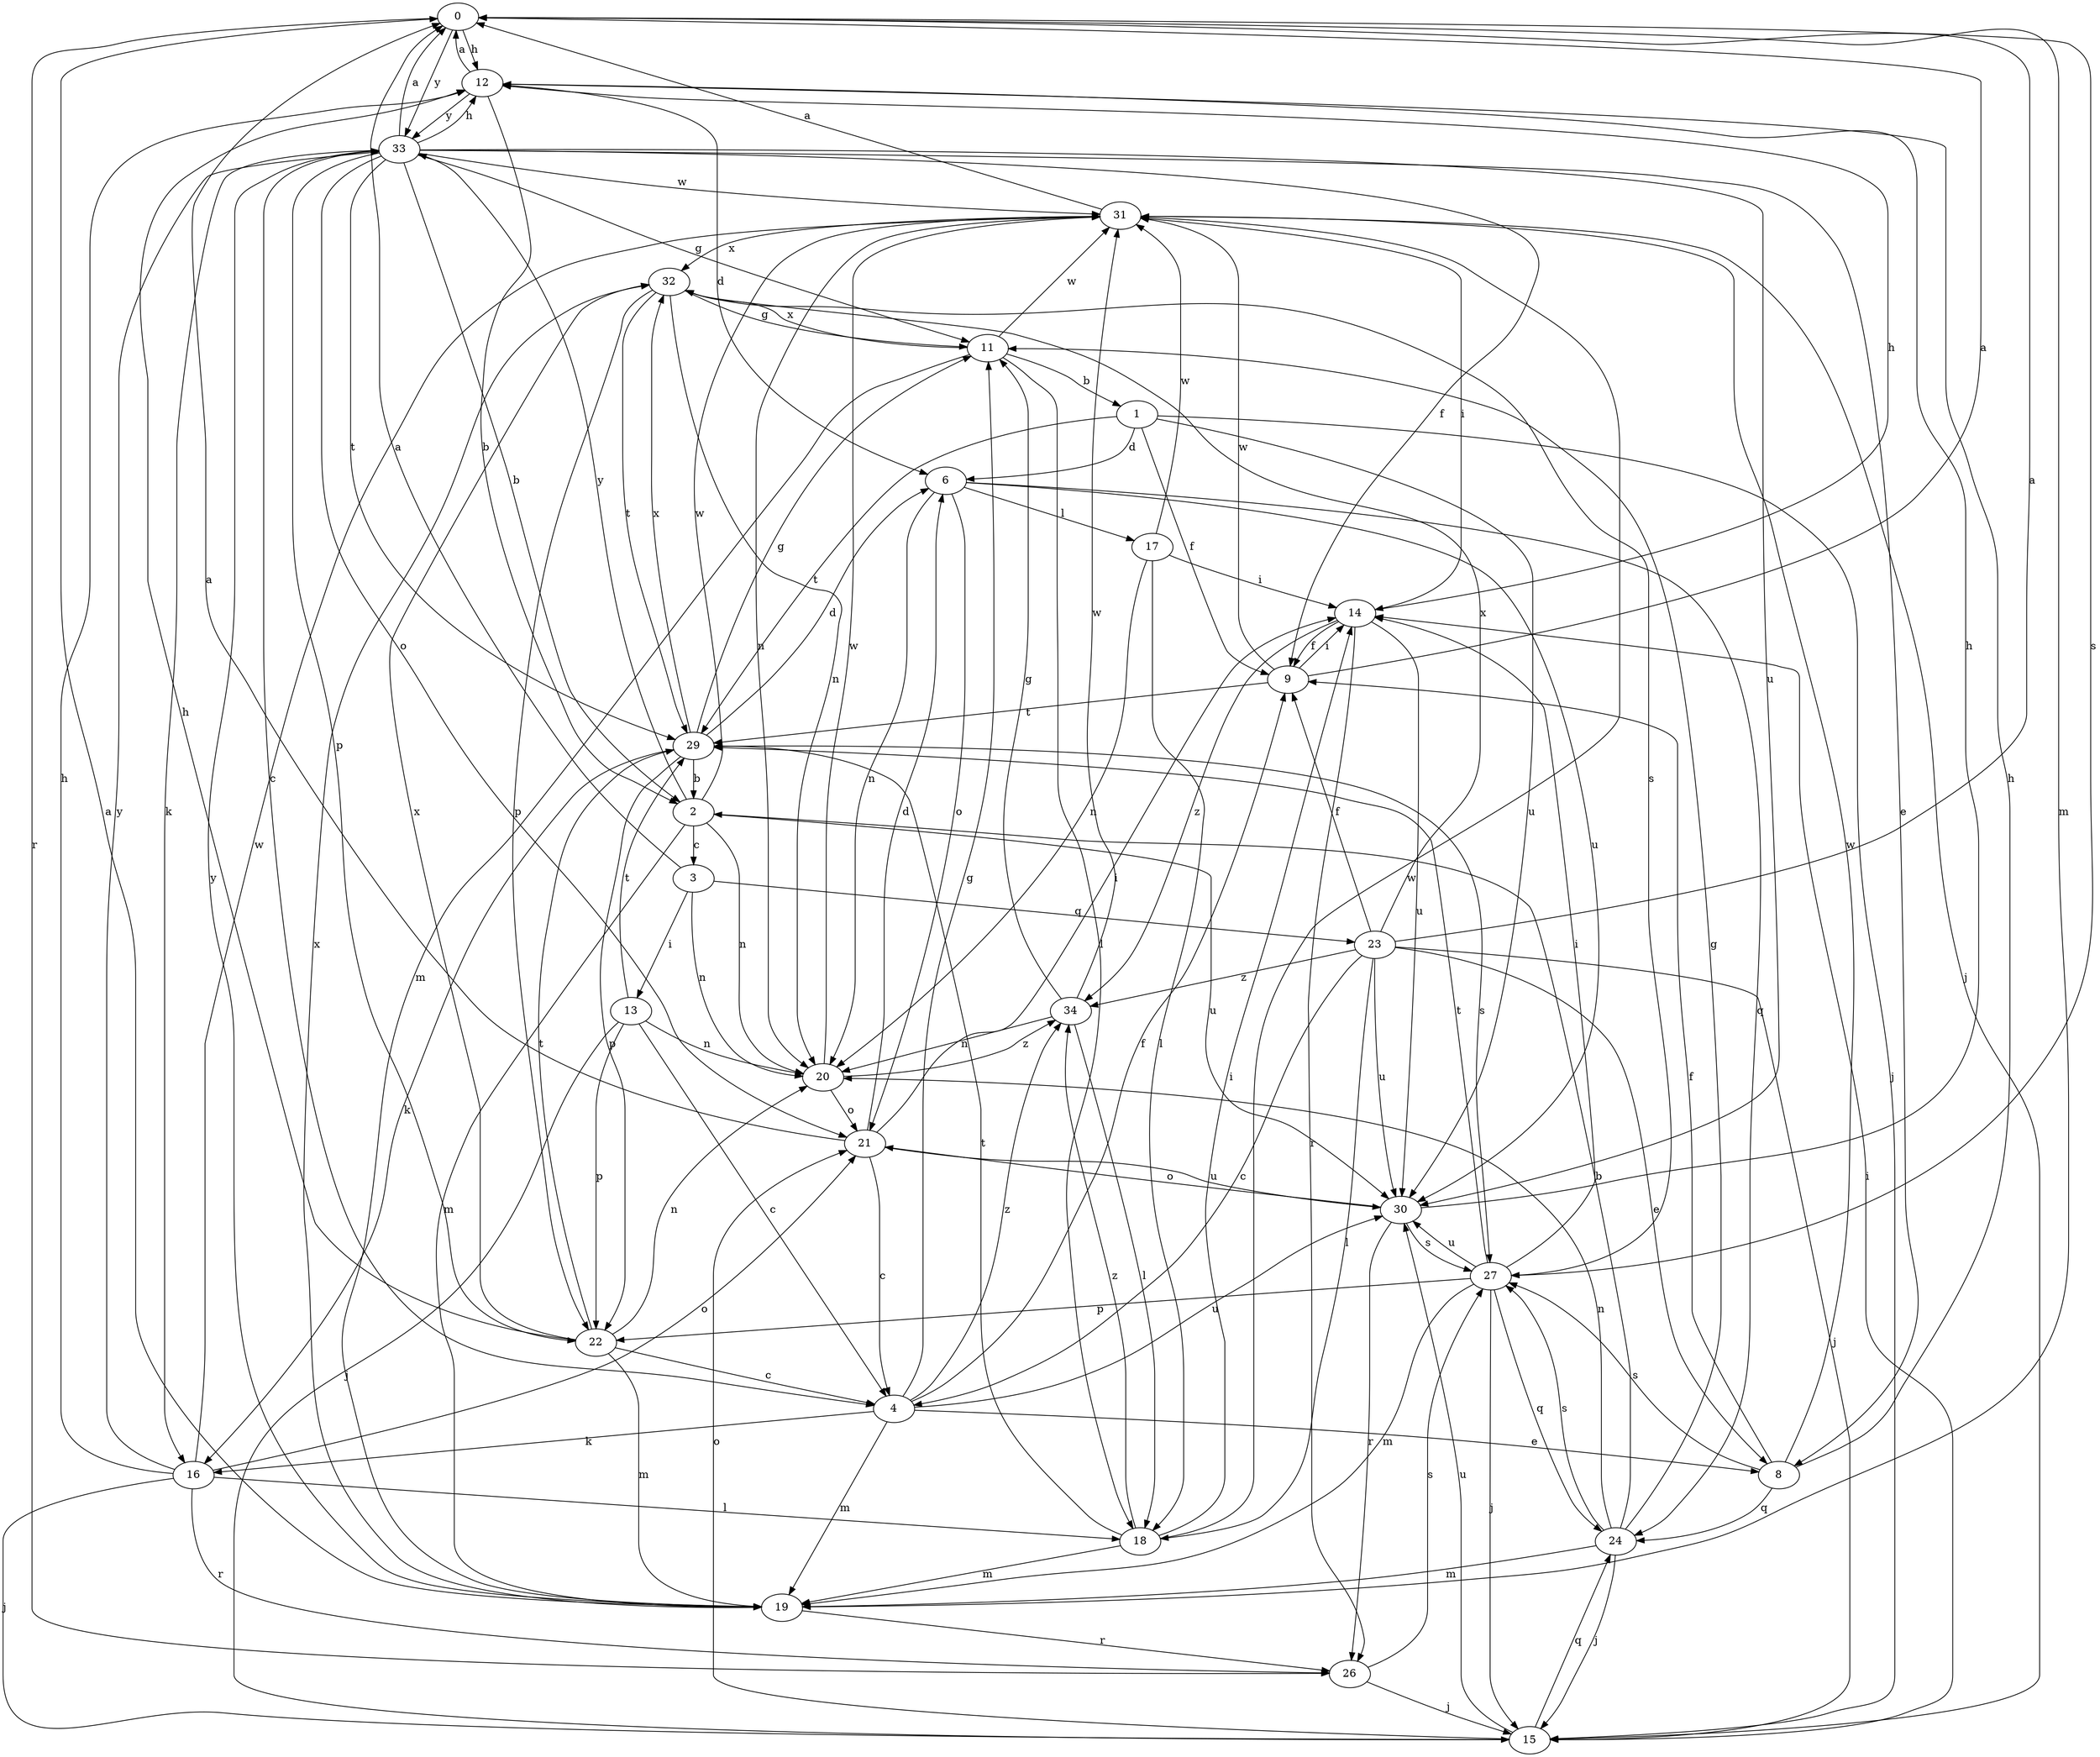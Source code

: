 strict digraph  {
0;
1;
2;
3;
4;
6;
8;
9;
11;
12;
13;
14;
15;
16;
17;
18;
19;
20;
21;
22;
23;
24;
26;
27;
29;
30;
31;
32;
33;
34;
0 -> 12  [label=h];
0 -> 19  [label=m];
0 -> 26  [label=r];
0 -> 27  [label=s];
0 -> 33  [label=y];
1 -> 6  [label=d];
1 -> 9  [label=f];
1 -> 15  [label=j];
1 -> 29  [label=t];
1 -> 30  [label=u];
2 -> 3  [label=c];
2 -> 19  [label=m];
2 -> 20  [label=n];
2 -> 30  [label=u];
2 -> 31  [label=w];
2 -> 33  [label=y];
3 -> 0  [label=a];
3 -> 13  [label=i];
3 -> 20  [label=n];
3 -> 23  [label=q];
4 -> 8  [label=e];
4 -> 9  [label=f];
4 -> 11  [label=g];
4 -> 16  [label=k];
4 -> 19  [label=m];
4 -> 30  [label=u];
4 -> 34  [label=z];
6 -> 17  [label=l];
6 -> 20  [label=n];
6 -> 21  [label=o];
6 -> 24  [label=q];
6 -> 30  [label=u];
8 -> 9  [label=f];
8 -> 12  [label=h];
8 -> 24  [label=q];
8 -> 27  [label=s];
8 -> 31  [label=w];
9 -> 0  [label=a];
9 -> 14  [label=i];
9 -> 29  [label=t];
9 -> 31  [label=w];
11 -> 1  [label=b];
11 -> 18  [label=l];
11 -> 19  [label=m];
11 -> 31  [label=w];
11 -> 32  [label=x];
12 -> 0  [label=a];
12 -> 2  [label=b];
12 -> 6  [label=d];
12 -> 33  [label=y];
13 -> 4  [label=c];
13 -> 15  [label=j];
13 -> 20  [label=n];
13 -> 22  [label=p];
13 -> 29  [label=t];
14 -> 9  [label=f];
14 -> 12  [label=h];
14 -> 26  [label=r];
14 -> 30  [label=u];
14 -> 34  [label=z];
15 -> 14  [label=i];
15 -> 21  [label=o];
15 -> 24  [label=q];
15 -> 30  [label=u];
16 -> 12  [label=h];
16 -> 15  [label=j];
16 -> 18  [label=l];
16 -> 21  [label=o];
16 -> 26  [label=r];
16 -> 31  [label=w];
16 -> 33  [label=y];
17 -> 14  [label=i];
17 -> 18  [label=l];
17 -> 20  [label=n];
17 -> 31  [label=w];
18 -> 14  [label=i];
18 -> 19  [label=m];
18 -> 29  [label=t];
18 -> 31  [label=w];
18 -> 34  [label=z];
19 -> 0  [label=a];
19 -> 26  [label=r];
19 -> 32  [label=x];
19 -> 33  [label=y];
20 -> 21  [label=o];
20 -> 31  [label=w];
20 -> 34  [label=z];
21 -> 0  [label=a];
21 -> 4  [label=c];
21 -> 6  [label=d];
21 -> 14  [label=i];
21 -> 30  [label=u];
22 -> 4  [label=c];
22 -> 12  [label=h];
22 -> 19  [label=m];
22 -> 20  [label=n];
22 -> 29  [label=t];
22 -> 32  [label=x];
23 -> 0  [label=a];
23 -> 4  [label=c];
23 -> 8  [label=e];
23 -> 9  [label=f];
23 -> 15  [label=j];
23 -> 18  [label=l];
23 -> 30  [label=u];
23 -> 32  [label=x];
23 -> 34  [label=z];
24 -> 2  [label=b];
24 -> 11  [label=g];
24 -> 15  [label=j];
24 -> 19  [label=m];
24 -> 20  [label=n];
24 -> 27  [label=s];
26 -> 15  [label=j];
26 -> 27  [label=s];
27 -> 14  [label=i];
27 -> 15  [label=j];
27 -> 19  [label=m];
27 -> 22  [label=p];
27 -> 24  [label=q];
27 -> 29  [label=t];
27 -> 30  [label=u];
29 -> 2  [label=b];
29 -> 6  [label=d];
29 -> 11  [label=g];
29 -> 16  [label=k];
29 -> 22  [label=p];
29 -> 27  [label=s];
29 -> 32  [label=x];
30 -> 12  [label=h];
30 -> 21  [label=o];
30 -> 26  [label=r];
30 -> 27  [label=s];
31 -> 0  [label=a];
31 -> 14  [label=i];
31 -> 15  [label=j];
31 -> 20  [label=n];
31 -> 32  [label=x];
32 -> 11  [label=g];
32 -> 20  [label=n];
32 -> 22  [label=p];
32 -> 27  [label=s];
32 -> 29  [label=t];
33 -> 0  [label=a];
33 -> 2  [label=b];
33 -> 4  [label=c];
33 -> 8  [label=e];
33 -> 9  [label=f];
33 -> 11  [label=g];
33 -> 12  [label=h];
33 -> 16  [label=k];
33 -> 21  [label=o];
33 -> 22  [label=p];
33 -> 29  [label=t];
33 -> 30  [label=u];
33 -> 31  [label=w];
34 -> 11  [label=g];
34 -> 18  [label=l];
34 -> 20  [label=n];
34 -> 31  [label=w];
}
